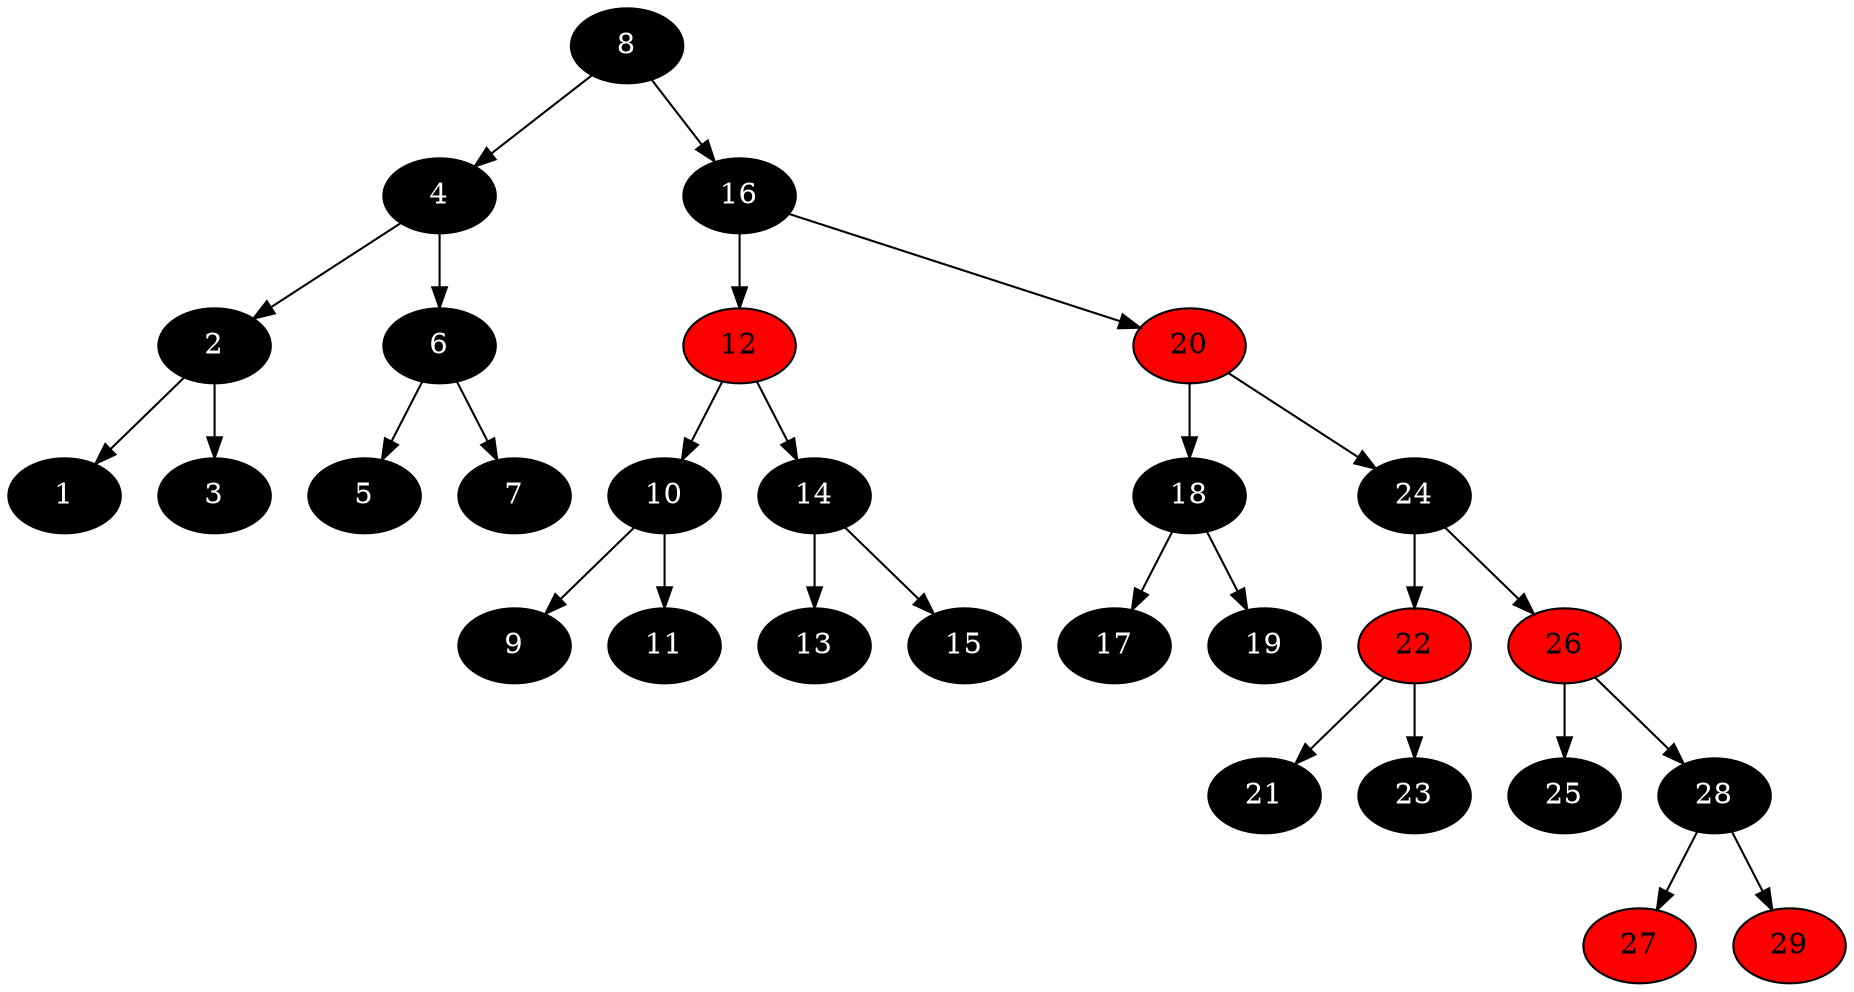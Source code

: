 digraph mentions {
8 -> 4
4 -> 2
2 -> 1
2 -> 3
4 -> 6
6 -> 5
6 -> 7
8 -> 16
16 -> 12
12 -> 10
10 -> 9
10 -> 11
12 -> 14
14 -> 13
14 -> 15
16 -> 20
20 -> 18
18 -> 17
18 -> 19
20 -> 24
24 -> 22
22 -> 21
22 -> 23
24 -> 26
26 -> 25
26 -> 28
28 -> 27
28 -> 29
8[style=filled, fillcolor=black, fontcolor=white]
4[style=filled, fillcolor=black, fontcolor=white]
2[style=filled, fillcolor=black, fontcolor=white]
1[style=filled, fillcolor=black, fontcolor=white]
3[style=filled, fillcolor=black, fontcolor=white]
6[style=filled, fillcolor=black, fontcolor=white]
5[style=filled, fillcolor=black, fontcolor=white]
7[style=filled, fillcolor=black, fontcolor=white]
16[style=filled, fillcolor=black, fontcolor=white]
12[style=filled, fillcolor=red]
10[style=filled, fillcolor=black, fontcolor=white]
9[style=filled, fillcolor=black, fontcolor=white]
11[style=filled, fillcolor=black, fontcolor=white]
14[style=filled, fillcolor=black, fontcolor=white]
13[style=filled, fillcolor=black, fontcolor=white]
15[style=filled, fillcolor=black, fontcolor=white]
20[style=filled, fillcolor=red]
18[style=filled, fillcolor=black, fontcolor=white]
17[style=filled, fillcolor=black, fontcolor=white]
19[style=filled, fillcolor=black, fontcolor=white]
24[style=filled, fillcolor=black, fontcolor=white]
22[style=filled, fillcolor=red]
21[style=filled, fillcolor=black, fontcolor=white]
23[style=filled, fillcolor=black, fontcolor=white]
26[style=filled, fillcolor=red]
25[style=filled, fillcolor=black, fontcolor=white]
28[style=filled, fillcolor=black, fontcolor=white]
27[style=filled, fillcolor=red]
29[style=filled, fillcolor=red]
}
